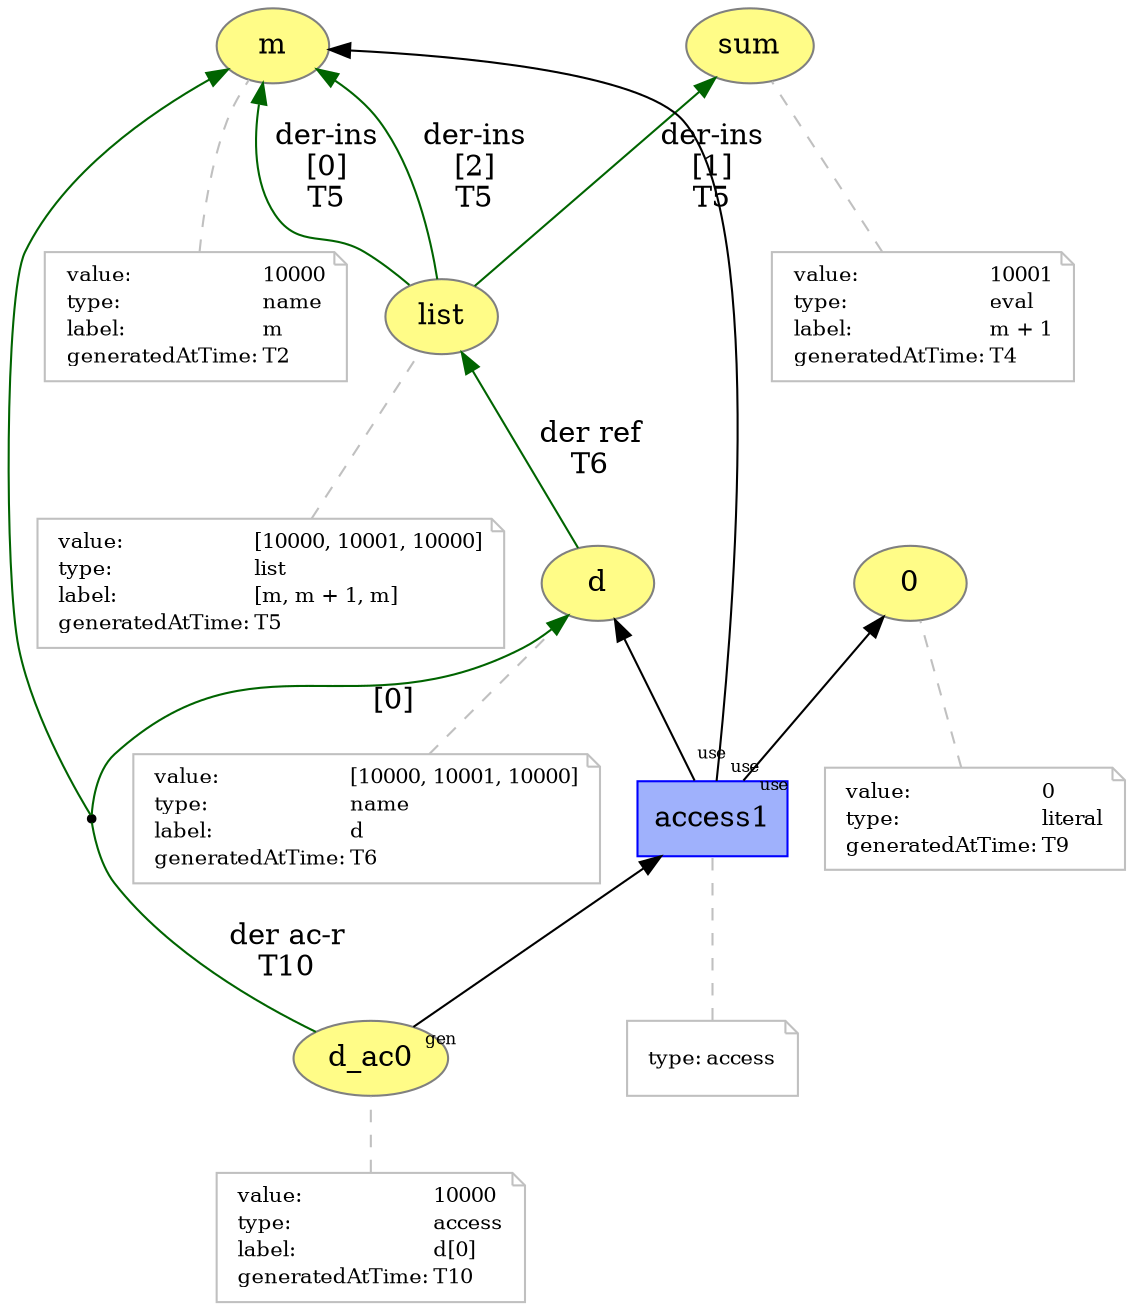 digraph "PROV" { size="16,12"; rankdir="BT";
"http://example.org/m" [fillcolor="#FFFC87",color="#808080",style="filled",label="m",URL="http://example.org/m"]
"-attrs0" [color="gray",shape="note",fontsize="10",fontcolor="black",label=<<TABLE cellpadding="0" border="0">
	<TR>
	    <TD align="left">value:</TD>
	    <TD align="left">10000</TD>
	</TR>
	<TR>
	    <TD align="left">type:</TD>
	    <TD align="left">name</TD>
	</TR>
	<TR>
	    <TD align="left">label:</TD>
	    <TD align="left">m</TD>
	</TR>
	<TR>
	    <TD align="left">generatedAtTime:</TD>
	    <TD align="left">T2</TD>
	</TR>
</TABLE>>]
"-attrs0" -> "http://example.org/m" [color="gray",style="dashed",arrowhead="none"]
"http://example.org/sum" [fillcolor="#FFFC87",color="#808080",style="filled",label="sum",URL="http://example.org/sum"]
"-attrs1" [color="gray",shape="note",fontsize="10",fontcolor="black",label=<<TABLE cellpadding="0" border="0">
	<TR>
	    <TD align="left">value:</TD>
	    <TD align="left">10001</TD>
	</TR>
	<TR>
	    <TD align="left">type:</TD>
	    <TD align="left">eval</TD>
	</TR>
	<TR>
	    <TD align="left">label:</TD>
	    <TD align="left">m + 1</TD>
	</TR>
	<TR>
	    <TD align="left">generatedAtTime:</TD>
	    <TD align="left">T4</TD>
	</TR>
</TABLE>>]
"-attrs1" -> "http://example.org/sum" [color="gray",style="dashed",arrowhead="none"]
"http://example.org/list" [fillcolor="#FFFC87",color="#808080",style="filled",label="list",URL="http://example.org/list"]
"-attrs2" [color="gray",shape="note",fontsize="10",fontcolor="black",label=<<TABLE cellpadding="0" border="0">
	<TR>
	    <TD align="left">value:</TD>
	    <TD align="left">[10000, 10001, 10000]</TD>
	</TR>
	<TR>
	    <TD align="left">type:</TD>
	    <TD align="left">list</TD>
	</TR>
	<TR>
	    <TD align="left">label:</TD>
	    <TD align="left">[m, m + 1, m]</TD>
	</TR>
	<TR>
	    <TD align="left">generatedAtTime:</TD>
	    <TD align="left">T5</TD>
	</TR>
</TABLE>>]
"-attrs2" -> "http://example.org/list" [color="gray",style="dashed",arrowhead="none"]
"http://example.org/list" -> "http://example.org/m" [labelfontsize="8",labeldistance="1.5",color="darkgreen",labelangle="60.0",rotation="20",label="der-ins
[0]
T5"]
"http://example.org/list" -> "http://example.org/sum" [labelfontsize="8",labeldistance="1.5",color="darkgreen",labelangle="60.0",rotation="20",label="der-ins
[1]
T5"]
"http://example.org/list" -> "http://example.org/m" [labelfontsize="8",labeldistance="1.5",color="darkgreen",labelangle="60.0",rotation="20",label="der-ins
[2]
T5"]
"http://example.org/d" [fillcolor="#FFFC87",color="#808080",style="filled",label="d",URL="http://example.org/d"]
"-attrs3" [color="gray",shape="note",fontsize="10",fontcolor="black",label=<<TABLE cellpadding="0" border="0">
	<TR>
	    <TD align="left">value:</TD>
	    <TD align="left">[10000, 10001, 10000]</TD>
	</TR>
	<TR>
	    <TD align="left">type:</TD>
	    <TD align="left">name</TD>
	</TR>
	<TR>
	    <TD align="left">label:</TD>
	    <TD align="left">d</TD>
	</TR>
	<TR>
	    <TD align="left">generatedAtTime:</TD>
	    <TD align="left">T6</TD>
	</TR>
</TABLE>>]
"-attrs3" -> "http://example.org/d" [color="gray",style="dashed",arrowhead="none"]
"http://example.org/d" -> "http://example.org/list" [labelfontsize="8",labeldistance="1.5",color="darkgreen",labelangle="60.0",rotation="20",label="der ref
T6"]
"http://example.org/0" [fillcolor="#FFFC87",color="#808080",style="filled",label="0",URL="http://example.org/0"]
"-attrs4" [color="gray",shape="note",fontsize="10",fontcolor="black",label=<<TABLE cellpadding="0" border="0">
	<TR>
	    <TD align="left">value:</TD>
	    <TD align="left">0</TD>
	</TR>
	<TR>
	    <TD align="left">type:</TD>
	    <TD align="left">literal</TD>
	</TR>
	<TR>
	    <TD align="left">generatedAtTime:</TD>
	    <TD align="left">T9</TD>
	</TR>
</TABLE>>]
"-attrs4" -> "http://example.org/0" [color="gray",style="dashed",arrowhead="none"]
"http://example.org/d_ac0" [fillcolor="#FFFC87",color="#808080",style="filled",label="d_ac0",URL="http://example.org/d_ac0"]
"-attrs5" [color="gray",shape="note",fontsize="10",fontcolor="black",label=<<TABLE cellpadding="0" border="0">
	<TR>
	    <TD align="left">value:</TD>
	    <TD align="left">10000</TD>
	</TR>
	<TR>
	    <TD align="left">type:</TD>
	    <TD align="left">access</TD>
	</TR>
	<TR>
	    <TD align="left">label:</TD>
	    <TD align="left">d[0]</TD>
	</TR>
	<TR>
	    <TD align="left">generatedAtTime:</TD>
	    <TD align="left">T10</TD>
	</TR>
</TABLE>>]
"-attrs5" -> "http://example.org/d_ac0" [color="gray",style="dashed",arrowhead="none"]
"http://example.org/access1" [fillcolor="#9FB1FC",color="#0000FF",shape="polygon",sides="4",style="filled",label="access1",URL="http://example.org/access1"]
"-attrs6" [color="gray",shape="note",fontsize="10",fontcolor="black",label=<<TABLE cellpadding="0" border="0">
	<TR>
	    <TD align="left">type:</TD>
	    <TD align="left">access</TD>
	</TR>
</TABLE>>]
"-attrs6" -> "http://example.org/access1" [color="gray",style="dashed",arrowhead="none"]
"http://example.org/access1" -> "http://example.org/d" [labelfontsize="8",labeldistance="1.5",labelangle="60.0",rotation="20",taillabel="use"]
"http://example.org/access1" -> "http://example.org/0" [labelfontsize="8",labeldistance="1.5",labelangle="60.0",rotation="20",taillabel="use"]
"http://example.org/access1" -> "http://example.org/m" [labelfontsize="8",labeldistance="1.5",labelangle="60.0",rotation="20",taillabel="use"]
"http://example.org/d_ac0" -> "http://example.org/access1" [labelfontsize="8",labeldistance="1.5",labelangle="60.0",rotation="20",taillabel="gen"]
"bn0" [shape="point",label=""]
"http://example.org/d_ac0" -> "bn0" [labelfontsize="8",labeldistance="1.5",color="darkgreen",labelangle="60.0",rotation="20",label="der ac-r
T10",arrowhead="none"]
"bn0" -> "http://example.org/d" [labelfontsize="8",labeldistance="1.5",color="darkgreen",labelangle="60.0",rotation="20",label="[0]"]
"bn0" -> "http://example.org/m" [color="darkgreen"]
}